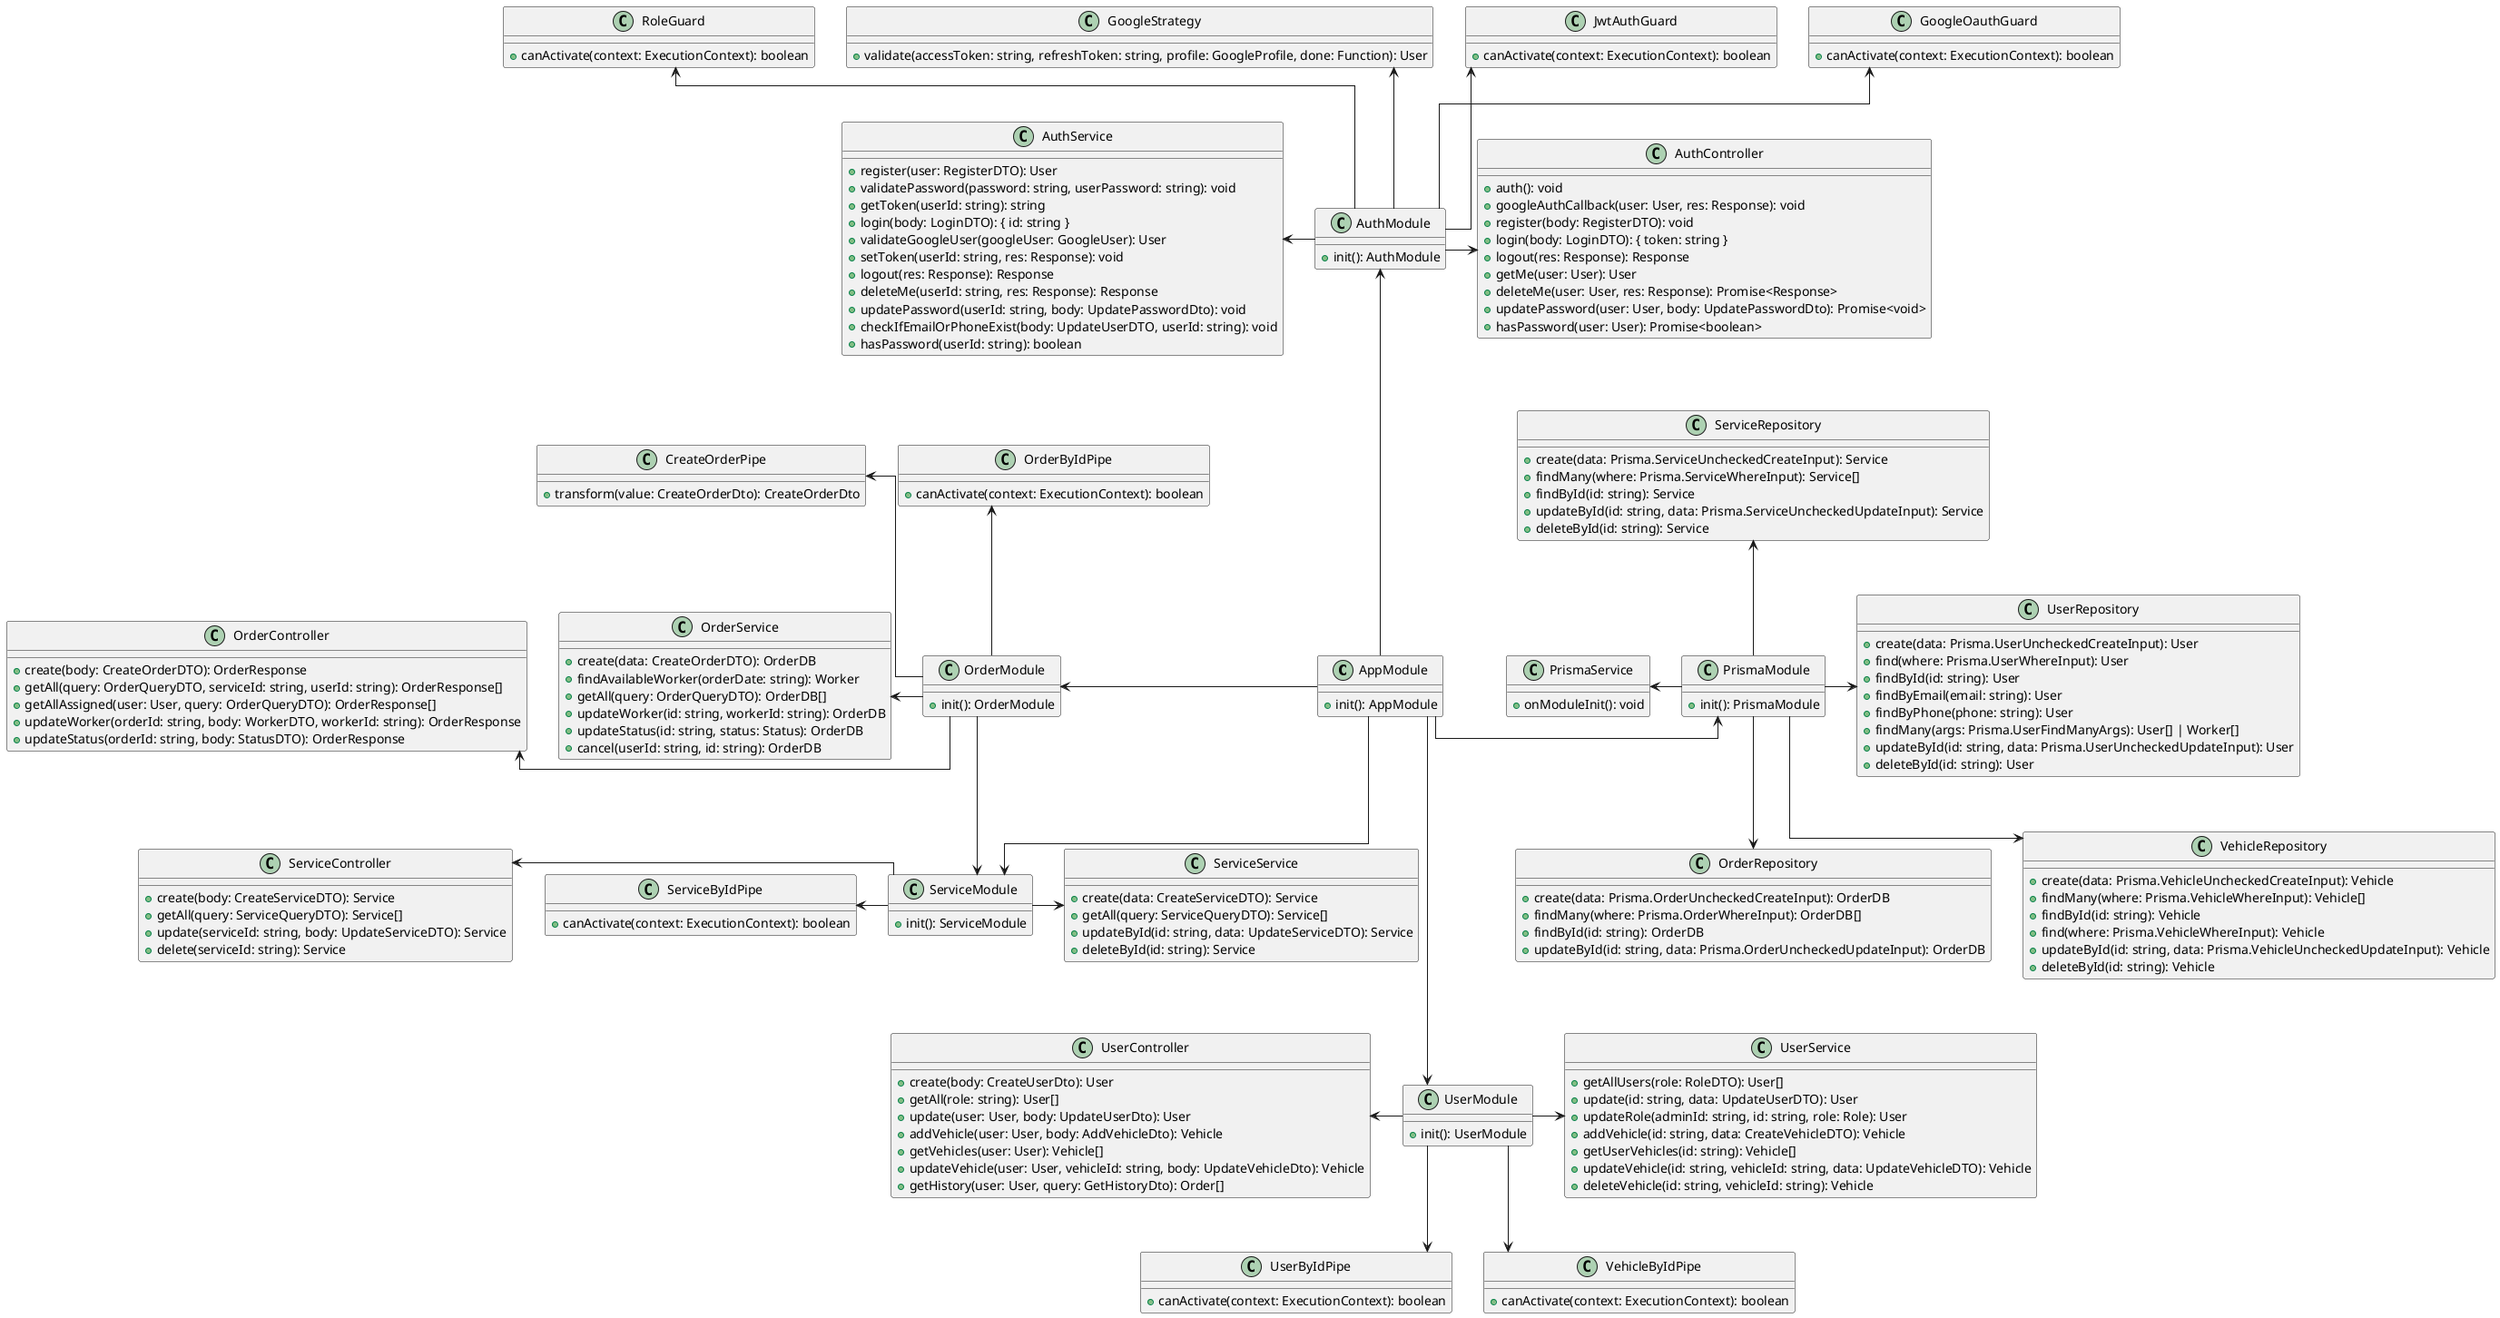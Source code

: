 @startuml
left to right direction
top to bottom direction
skinparam classAttributeIconSize 10
skinparam linetype ortho

class AppModule {
  + init(): AppModule
}

class AuthController {
  + auth(): void
  + googleAuthCallback(user: User, res: Response): void
  + register(body: RegisterDTO): void
  + login(body: LoginDTO): { token: string }
  + logout(res: Response): Response
  + getMe(user: User): User
  + deleteMe(user: User, res: Response): Promise<Response>
  + updatePassword(user: User, body: UpdatePasswordDto): Promise<void>
  + hasPassword(user: User): Promise<boolean>
}

class OrderController {
  + create(body: CreateOrderDTO): OrderResponse
  + getAll(query: OrderQueryDTO, serviceId: string, userId: string): OrderResponse[]
  + getAllAssigned(user: User, query: OrderQueryDTO): OrderResponse[]
  + updateWorker(orderId: string, body: WorkerDTO, workerId: string): OrderResponse
  + updateStatus(orderId: string, body: StatusDTO): OrderResponse
}

class ServiceController {
  + create(body: CreateServiceDTO): Service
  + getAll(query: ServiceQueryDTO): Service[]
  + update(serviceId: string, body: UpdateServiceDTO): Service
  + delete(serviceId: string): Service
}

class UserController {
  + create(body: CreateUserDto): User
  + getAll(role: string): User[]
  + update(user: User, body: UpdateUserDto): User
  + addVehicle(user: User, body: AddVehicleDto): Vehicle
  + getVehicles(user: User): Vehicle[]
  + updateVehicle(user: User, vehicleId: string, body: UpdateVehicleDto): Vehicle
  + getHistory(user: User, query: GetHistoryDto): Order[]
}

class PrismaService {
  + onModuleInit(): void
}

class AuthModule {
  + init(): AuthModule
}

class OrderModule {
  + init(): OrderModule
}

class PrismaModule {
  + init(): PrismaModule
}

class ServiceModule {
  + init(): ServiceModule
}

class UserModule {
  + init(): UserModule
}

class AuthService {
  + register(user: RegisterDTO): User
  + validatePassword(password: string, userPassword: string): void
  + getToken(userId: string): string
  + login(body: LoginDTO): { id: string }
  + validateGoogleUser(googleUser: GoogleUser): User
  + setToken(userId: string, res: Response): void
  + logout(res: Response): Response
  + deleteMe(userId: string, res: Response): Response
  + updatePassword(userId: string, body: UpdatePasswordDto): void
  + checkIfEmailOrPhoneExist(body: UpdateUserDTO, userId: string): void
  + hasPassword(userId: string): boolean
}

class OrderService {
  + create(data: CreateOrderDTO): OrderDB
  + findAvailableWorker(orderDate: string): Worker
  + getAll(query: OrderQueryDTO): OrderDB[]
  + updateWorker(id: string, workerId: string): OrderDB
  + updateStatus(id: string, status: Status): OrderDB
  + cancel(userId: string, id: string): OrderDB
}

class ServiceService {
  + create(data: CreateServiceDTO): Service
  + getAll(query: ServiceQueryDTO): Service[]
  + updateById(id: string, data: UpdateServiceDTO): Service
  + deleteById(id: string): Service
}

class UserService {
  + getAllUsers(role: RoleDTO): User[]
  + update(id: string, data: UpdateUserDTO): User
  + updateRole(adminId: string, id: string, role: Role): User
  + addVehicle(id: string, data: CreateVehicleDTO): Vehicle
  + getUserVehicles(id: string): Vehicle[]
  + updateVehicle(id: string, vehicleId: string, data: UpdateVehicleDTO): Vehicle
  + deleteVehicle(id: string, vehicleId: string): Vehicle
}

class OrderRepository {
  + create(data: Prisma.OrderUncheckedCreateInput): OrderDB
  + findMany(where: Prisma.OrderWhereInput): OrderDB[]
  + findById(id: string): OrderDB
  + updateById(id: string, data: Prisma.OrderUncheckedUpdateInput): OrderDB
}

class ServiceRepository {
  + create(data: Prisma.ServiceUncheckedCreateInput): Service
  + findMany(where: Prisma.ServiceWhereInput): Service[]
  + findById(id: string): Service
  + updateById(id: string, data: Prisma.ServiceUncheckedUpdateInput): Service
  + deleteById(id: string): Service
}

class UserRepository {
  + create(data: Prisma.UserUncheckedCreateInput): User
  + find(where: Prisma.UserWhereInput): User
  + findById(id: string): User
  + findByEmail(email: string): User
  + findByPhone(phone: string): User
  + findMany(args: Prisma.UserFindManyArgs): User[] | Worker[]
  + updateById(id: string, data: Prisma.UserUncheckedUpdateInput): User
  + deleteById(id: string): User
}

class VehicleRepository {
  + create(data: Prisma.VehicleUncheckedCreateInput): Vehicle
  + findMany(where: Prisma.VehicleWhereInput): Vehicle[]
  + findById(id: string): Vehicle
  + find(where: Prisma.VehicleWhereInput): Vehicle
  + updateById(id: string, data: Prisma.VehicleUncheckedUpdateInput): Vehicle
  + deleteById(id: string): Vehicle
}

class OrderByIdPipe {
  + canActivate(context: ExecutionContext): boolean
}

class ServiceByIdPipe {
  + canActivate(context: ExecutionContext): boolean
}

class UserByIdPipe {
  + canActivate(context: ExecutionContext): boolean
}

class VehicleByIdPipe {
  + canActivate(context: ExecutionContext): boolean
}

class GoogleOauthGuard {
  + canActivate(context: ExecutionContext): boolean
}

class JwtAuthGuard {
  + canActivate(context: ExecutionContext): boolean
}

class RoleGuard {
  + canActivate(context: ExecutionContext): boolean
}

class GoogleStrategy {
  + validate(accessToken: string, refreshToken: string, profile: GoogleProfile, done: Function): User
}

class CreateOrderPipe {
  + transform(value: CreateOrderDto): CreateOrderDto
}

AppModule -r-> PrismaModule
AppModule --up-> AuthModule
AppModule ---> UserModule
AppModule --> ServiceModule
AppModule -l> OrderModule

AuthModule -l> AuthService
AuthModule -u-> GoogleOauthGuard
AuthModule -u-> JwtAuthGuard
AuthModule -u-> GoogleStrategy
AuthModule -u-> RoleGuard
AuthModule -r> AuthController

OrderModule --> ServiceModule
OrderModule -l-> OrderService
OrderModule -u-> OrderByIdPipe
OrderModule -u-> CreateOrderPipe
OrderModule -l-> OrderController

PrismaModule -u> PrismaService
PrismaModule -r-> UserRepository
PrismaModule --> VehicleRepository
PrismaModule -u-> ServiceRepository
PrismaModule --> OrderRepository

ServiceModule -r> ServiceService
ServiceModule -l> ServiceByIdPipe
ServiceModule -l-> ServiceController

UserModule -r-> UserService
UserModule -l-> UserController
UserModule --> UserByIdPipe
UserModule --> VehicleByIdPipe

@enduml
